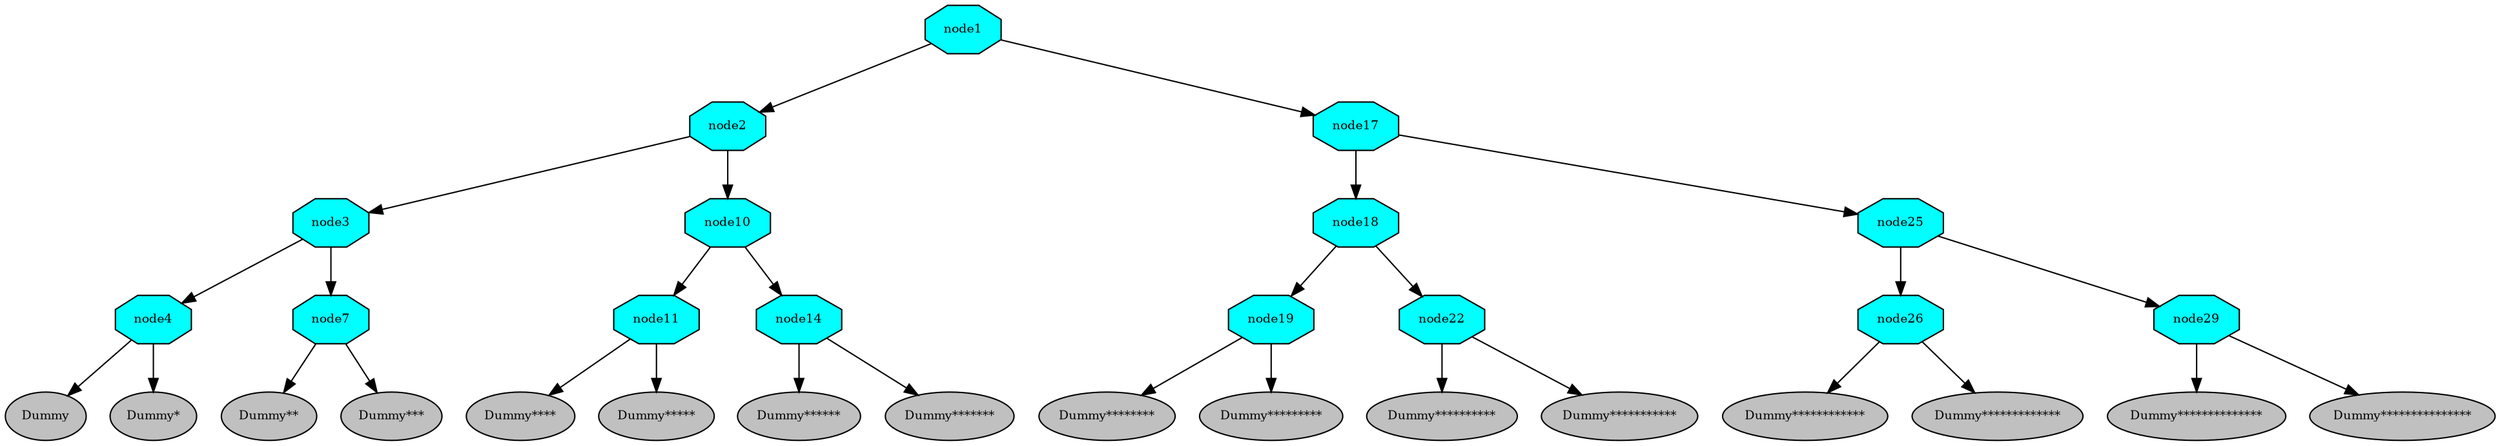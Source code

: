 digraph pastafarianism {
ordering=out;
graph [fontname="times-roman"];
node [fontname="times-roman"];
edge [fontname="times-roman"];
node1 [fillcolor=cyan, fontcolor=black, fontsize=9, label=node1, shape=octagon, style=filled];
node2 [fillcolor=cyan, fontcolor=black, fontsize=9, label=node2, shape=octagon, style=filled];
node1 -> node2;
node3 [fillcolor=cyan, fontcolor=black, fontsize=9, label=node3, shape=octagon, style=filled];
node2 -> node3;
node4 [fillcolor=cyan, fontcolor=black, fontsize=9, label=node4, shape=octagon, style=filled];
node3 -> node4;
Dummy [fillcolor=gray, fontcolor=black, fontsize=9, label=Dummy, shape=ellipse, style=filled];
node4 -> Dummy;
"Dummy*" [fillcolor=gray, fontcolor=black, fontsize=9, label="Dummy*", shape=ellipse, style=filled];
node4 -> "Dummy*";
node7 [fillcolor=cyan, fontcolor=black, fontsize=9, label=node7, shape=octagon, style=filled];
node3 -> node7;
"Dummy**" [fillcolor=gray, fontcolor=black, fontsize=9, label="Dummy**", shape=ellipse, style=filled];
node7 -> "Dummy**";
"Dummy***" [fillcolor=gray, fontcolor=black, fontsize=9, label="Dummy***", shape=ellipse, style=filled];
node7 -> "Dummy***";
node10 [fillcolor=cyan, fontcolor=black, fontsize=9, label=node10, shape=octagon, style=filled];
node2 -> node10;
node11 [fillcolor=cyan, fontcolor=black, fontsize=9, label=node11, shape=octagon, style=filled];
node10 -> node11;
"Dummy****" [fillcolor=gray, fontcolor=black, fontsize=9, label="Dummy****", shape=ellipse, style=filled];
node11 -> "Dummy****";
"Dummy*****" [fillcolor=gray, fontcolor=black, fontsize=9, label="Dummy*****", shape=ellipse, style=filled];
node11 -> "Dummy*****";
node14 [fillcolor=cyan, fontcolor=black, fontsize=9, label=node14, shape=octagon, style=filled];
node10 -> node14;
"Dummy******" [fillcolor=gray, fontcolor=black, fontsize=9, label="Dummy******", shape=ellipse, style=filled];
node14 -> "Dummy******";
"Dummy*******" [fillcolor=gray, fontcolor=black, fontsize=9, label="Dummy*******", shape=ellipse, style=filled];
node14 -> "Dummy*******";
node17 [fillcolor=cyan, fontcolor=black, fontsize=9, label=node17, shape=octagon, style=filled];
node1 -> node17;
node18 [fillcolor=cyan, fontcolor=black, fontsize=9, label=node18, shape=octagon, style=filled];
node17 -> node18;
node19 [fillcolor=cyan, fontcolor=black, fontsize=9, label=node19, shape=octagon, style=filled];
node18 -> node19;
"Dummy********" [fillcolor=gray, fontcolor=black, fontsize=9, label="Dummy********", shape=ellipse, style=filled];
node19 -> "Dummy********";
"Dummy*********" [fillcolor=gray, fontcolor=black, fontsize=9, label="Dummy*********", shape=ellipse, style=filled];
node19 -> "Dummy*********";
node22 [fillcolor=cyan, fontcolor=black, fontsize=9, label=node22, shape=octagon, style=filled];
node18 -> node22;
"Dummy**********" [fillcolor=gray, fontcolor=black, fontsize=9, label="Dummy**********", shape=ellipse, style=filled];
node22 -> "Dummy**********";
"Dummy***********" [fillcolor=gray, fontcolor=black, fontsize=9, label="Dummy***********", shape=ellipse, style=filled];
node22 -> "Dummy***********";
node25 [fillcolor=cyan, fontcolor=black, fontsize=9, label=node25, shape=octagon, style=filled];
node17 -> node25;
node26 [fillcolor=cyan, fontcolor=black, fontsize=9, label=node26, shape=octagon, style=filled];
node25 -> node26;
"Dummy************" [fillcolor=gray, fontcolor=black, fontsize=9, label="Dummy************", shape=ellipse, style=filled];
node26 -> "Dummy************";
"Dummy*************" [fillcolor=gray, fontcolor=black, fontsize=9, label="Dummy*************", shape=ellipse, style=filled];
node26 -> "Dummy*************";
node29 [fillcolor=cyan, fontcolor=black, fontsize=9, label=node29, shape=octagon, style=filled];
node25 -> node29;
"Dummy**************" [fillcolor=gray, fontcolor=black, fontsize=9, label="Dummy**************", shape=ellipse, style=filled];
node29 -> "Dummy**************";
"Dummy***************" [fillcolor=gray, fontcolor=black, fontsize=9, label="Dummy***************", shape=ellipse, style=filled];
node29 -> "Dummy***************";
}
